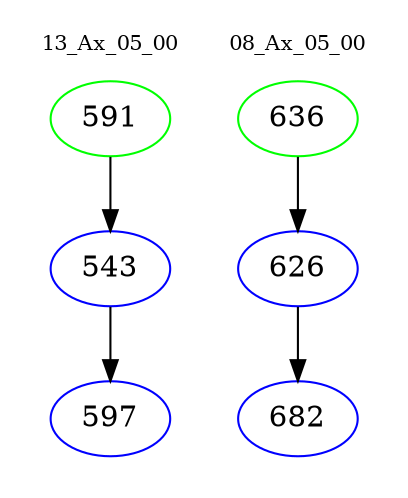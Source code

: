 digraph{
subgraph cluster_0 {
color = white
label = "13_Ax_05_00";
fontsize=10;
T0_591 [label="591", color="green"]
T0_591 -> T0_543 [color="black"]
T0_543 [label="543", color="blue"]
T0_543 -> T0_597 [color="black"]
T0_597 [label="597", color="blue"]
}
subgraph cluster_1 {
color = white
label = "08_Ax_05_00";
fontsize=10;
T1_636 [label="636", color="green"]
T1_636 -> T1_626 [color="black"]
T1_626 [label="626", color="blue"]
T1_626 -> T1_682 [color="black"]
T1_682 [label="682", color="blue"]
}
}
